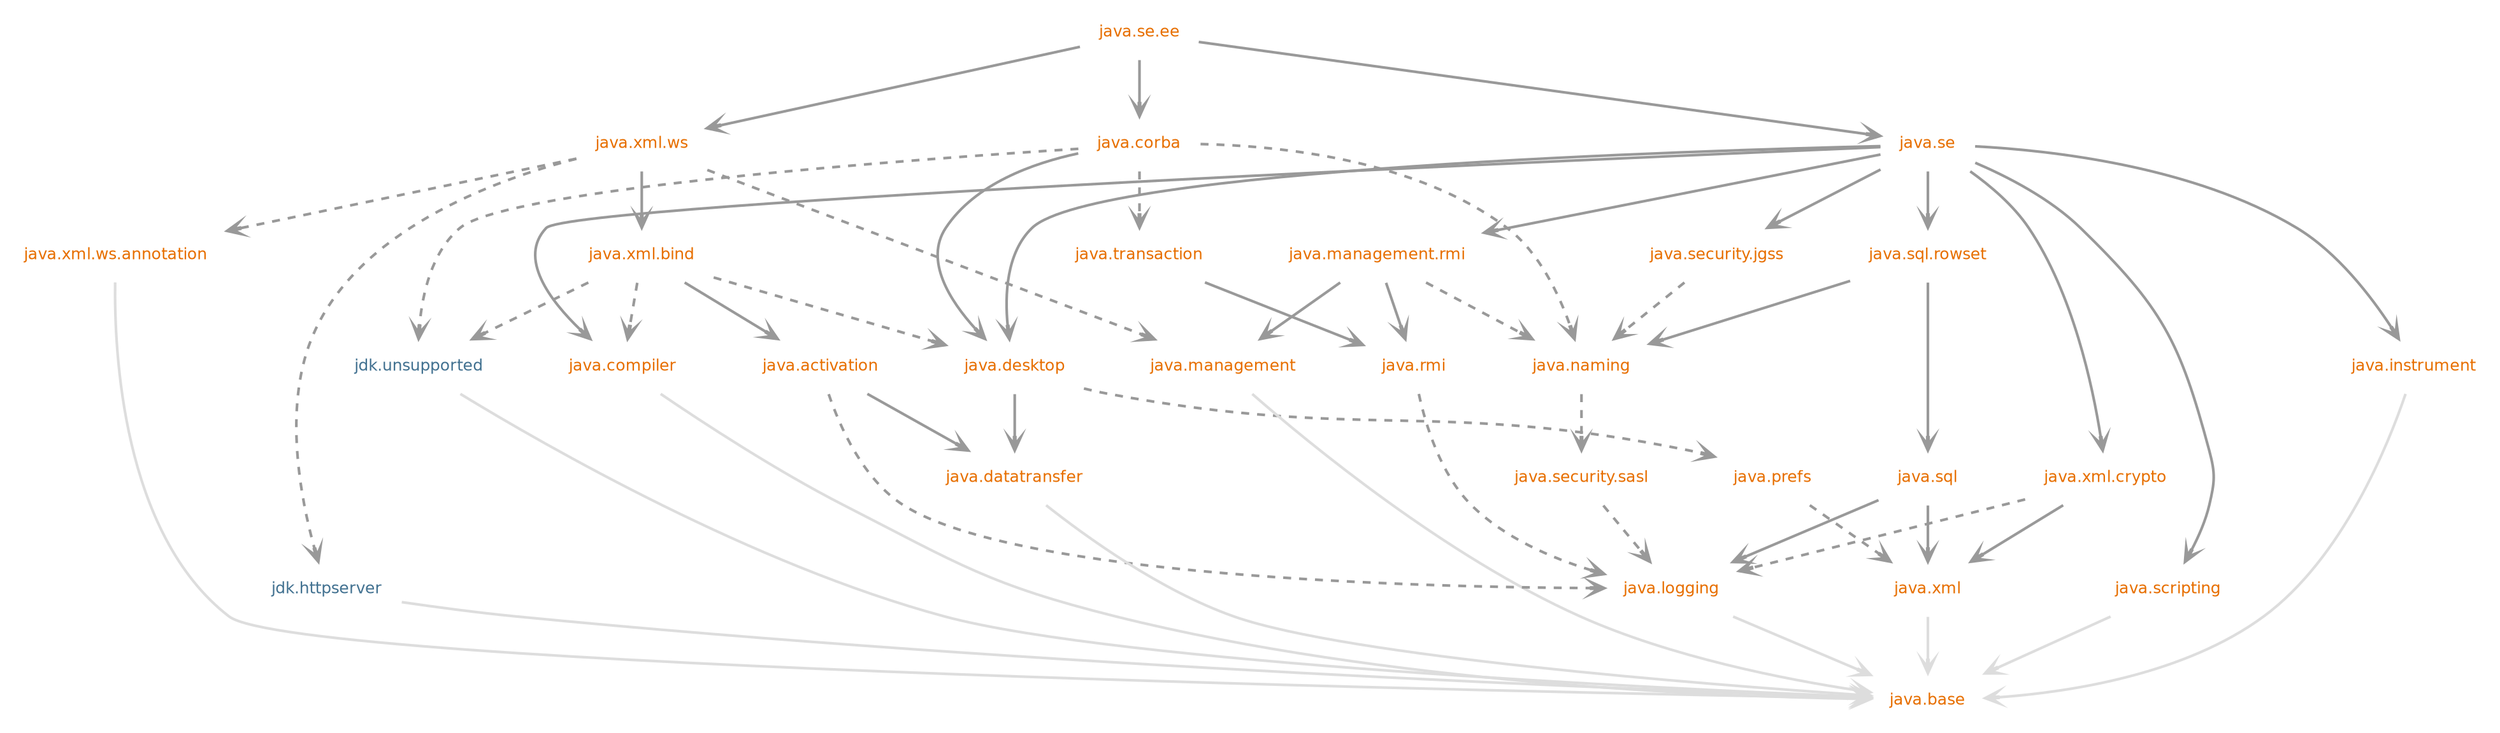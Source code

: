 digraph "java.se.ee" {
  nodesep=.5;
  ranksep=0.600000;
  pencolor=transparent;
  node [shape=plaintext, fontcolor="#000000", fontname="DejaVuSans", fontsize=12, margin=".2,.2"];
  edge [penwidth=2, color="#999999", arrowhead=open, arrowsize=1];
  {rank=same "java.logging","java.scripting","java.xml"}
  {rank=same "java.sql"}
  {rank=same "java.compiler","java.instrument"}
  {rank=same "java.desktop","java.management"}
  {rank=same "java.corba","java.xml.ws"}
  {rank=same "java.xml.bind","java.xml.ws.annotation"}
  subgraph se {
  "java.activation" [fontcolor="#e76f00", group=java];
  "java.base" [fontcolor="#e76f00", group=java];
  "java.compiler" [fontcolor="#e76f00", group=java];
  "java.corba" [fontcolor="#e76f00", group=java];
  "java.datatransfer" [fontcolor="#e76f00", group=java];
  "java.desktop" [fontcolor="#e76f00", group=java];
  "java.instrument" [fontcolor="#e76f00", group=java];
  "java.logging" [fontcolor="#e76f00", group=java];
  "java.management" [fontcolor="#e76f00", group=java];
  "java.management.rmi" [fontcolor="#e76f00", group=java];
  "java.naming" [fontcolor="#e76f00", group=java];
  "java.prefs" [fontcolor="#e76f00", group=java];
  "java.rmi" [fontcolor="#e76f00", group=java];
  "java.scripting" [fontcolor="#e76f00", group=java];
  "java.se" [fontcolor="#e76f00", group=java];
  "java.se.ee" [fontcolor="#e76f00", group=java];
  "java.security.jgss" [fontcolor="#e76f00", group=java];
  "java.security.sasl" [fontcolor="#e76f00", group=java];
  "java.sql" [fontcolor="#e76f00", group=java];
  "java.sql.rowset" [fontcolor="#e76f00", group=java];
  "java.transaction" [fontcolor="#e76f00", group=java];
  "java.xml" [fontcolor="#e76f00", group=java];
  "java.xml.bind" [fontcolor="#e76f00", group=java];
  "java.xml.crypto" [fontcolor="#e76f00", group=java];
  "java.xml.ws" [fontcolor="#e76f00", group=java];
  "java.xml.ws.annotation" [fontcolor="#e76f00", group=java];
  }
  subgraph jdk {
  "jdk.httpserver" [fontcolor="#437291", group=jdk];
  "jdk.unsupported" [fontcolor="#437291", group=jdk];
  }
  "java.activation" -> "java.logging" [style="dashed", weight=10];
  "java.activation" -> "java.datatransfer" [weight=10];
  "java.compiler" -> "java.base" [color="#dddddd", weight=10];
  "java.corba" -> "java.transaction" [style="dashed", weight=10];
  "java.corba" -> "java.naming" [style="dashed", weight=10];
  "java.corba" -> "java.desktop" [weight=10];
  "java.corba" -> "jdk.unsupported" [style="dashed"];
  "java.datatransfer" -> "java.base" [color="#dddddd", weight=10];
  "java.desktop" -> "java.prefs" [style="dashed", weight=10];
  "java.desktop" -> "java.datatransfer" [weight=10];
  "java.instrument" -> "java.base" [color="#dddddd", weight=10];
  "java.logging" -> "java.base" [color="#dddddd", weight=10];
  "java.management" -> "java.base" [color="#dddddd", weight=10];
  "java.management.rmi" -> "java.rmi" [weight=10];
  "java.management.rmi" -> "java.naming" [style="dashed", weight=10];
  "java.management.rmi" -> "java.management" [weight=10];
  "java.naming" -> "java.security.sasl" [style="dashed", weight=10];
  "java.prefs" -> "java.xml" [style="dashed", weight=10];
  "java.rmi" -> "java.logging" [style="dashed", weight=10];
  "java.scripting" -> "java.base" [color="#dddddd", weight=10];
  "java.se" -> "java.security.jgss" [weight=10];
  "java.se" -> "java.desktop" [weight=10];
  "java.se" -> "java.compiler" [weight=10];
  "java.se" -> "java.scripting" [weight=10];
  "java.se" -> "java.xml.crypto" [weight=10];
  "java.se" -> "java.sql.rowset" [weight=10000];
  "java.se" -> "java.management.rmi" [weight=10];
  "java.se" -> "java.instrument" [weight=10];
  "java.se.ee" -> "java.xml.ws" [weight=10];
  "java.se.ee" -> "java.se" [weight=10];
  "java.se.ee" -> "java.corba" [weight=10];
  "java.security.jgss" -> "java.naming" [style="dashed", weight=10];
  "java.security.sasl" -> "java.logging" [style="dashed", weight=10];
  "java.sql" -> "java.logging" [weight=10];
  "java.sql" -> "java.xml" [weight=10000];
  "java.sql.rowset" -> "java.sql" [weight=10000];
  "java.sql.rowset" -> "java.naming" [weight=10];
  "java.transaction" -> "java.rmi" [weight=10];
  "java.xml" -> "java.base" [color="#dddddd", weight=10000];
  "java.xml.bind" -> "java.desktop" [style="dashed", weight=10];
  "java.xml.bind" -> "java.compiler" [style="dashed", weight=10];
  "java.xml.bind" -> "java.activation" [weight=10];
  "java.xml.bind" -> "jdk.unsupported" [style="dashed"];
  "java.xml.crypto" -> "java.logging" [style="dashed", weight=10];
  "java.xml.crypto" -> "java.xml" [weight=10];
  "java.xml.ws" -> "jdk.httpserver" [style="dashed"];
  "java.xml.ws" -> "java.xml.bind" [weight=10];
  "java.xml.ws" -> "java.xml.ws.annotation" [style="dashed", weight=10];
  "java.xml.ws" -> "java.management" [style="dashed", weight=10];
  "java.xml.ws.annotation" -> "java.base" [color="#dddddd", weight=10];
  "jdk.httpserver" -> "java.base" [color="#dddddd"];
  "jdk.unsupported" -> "java.base" [color="#dddddd"];
}
